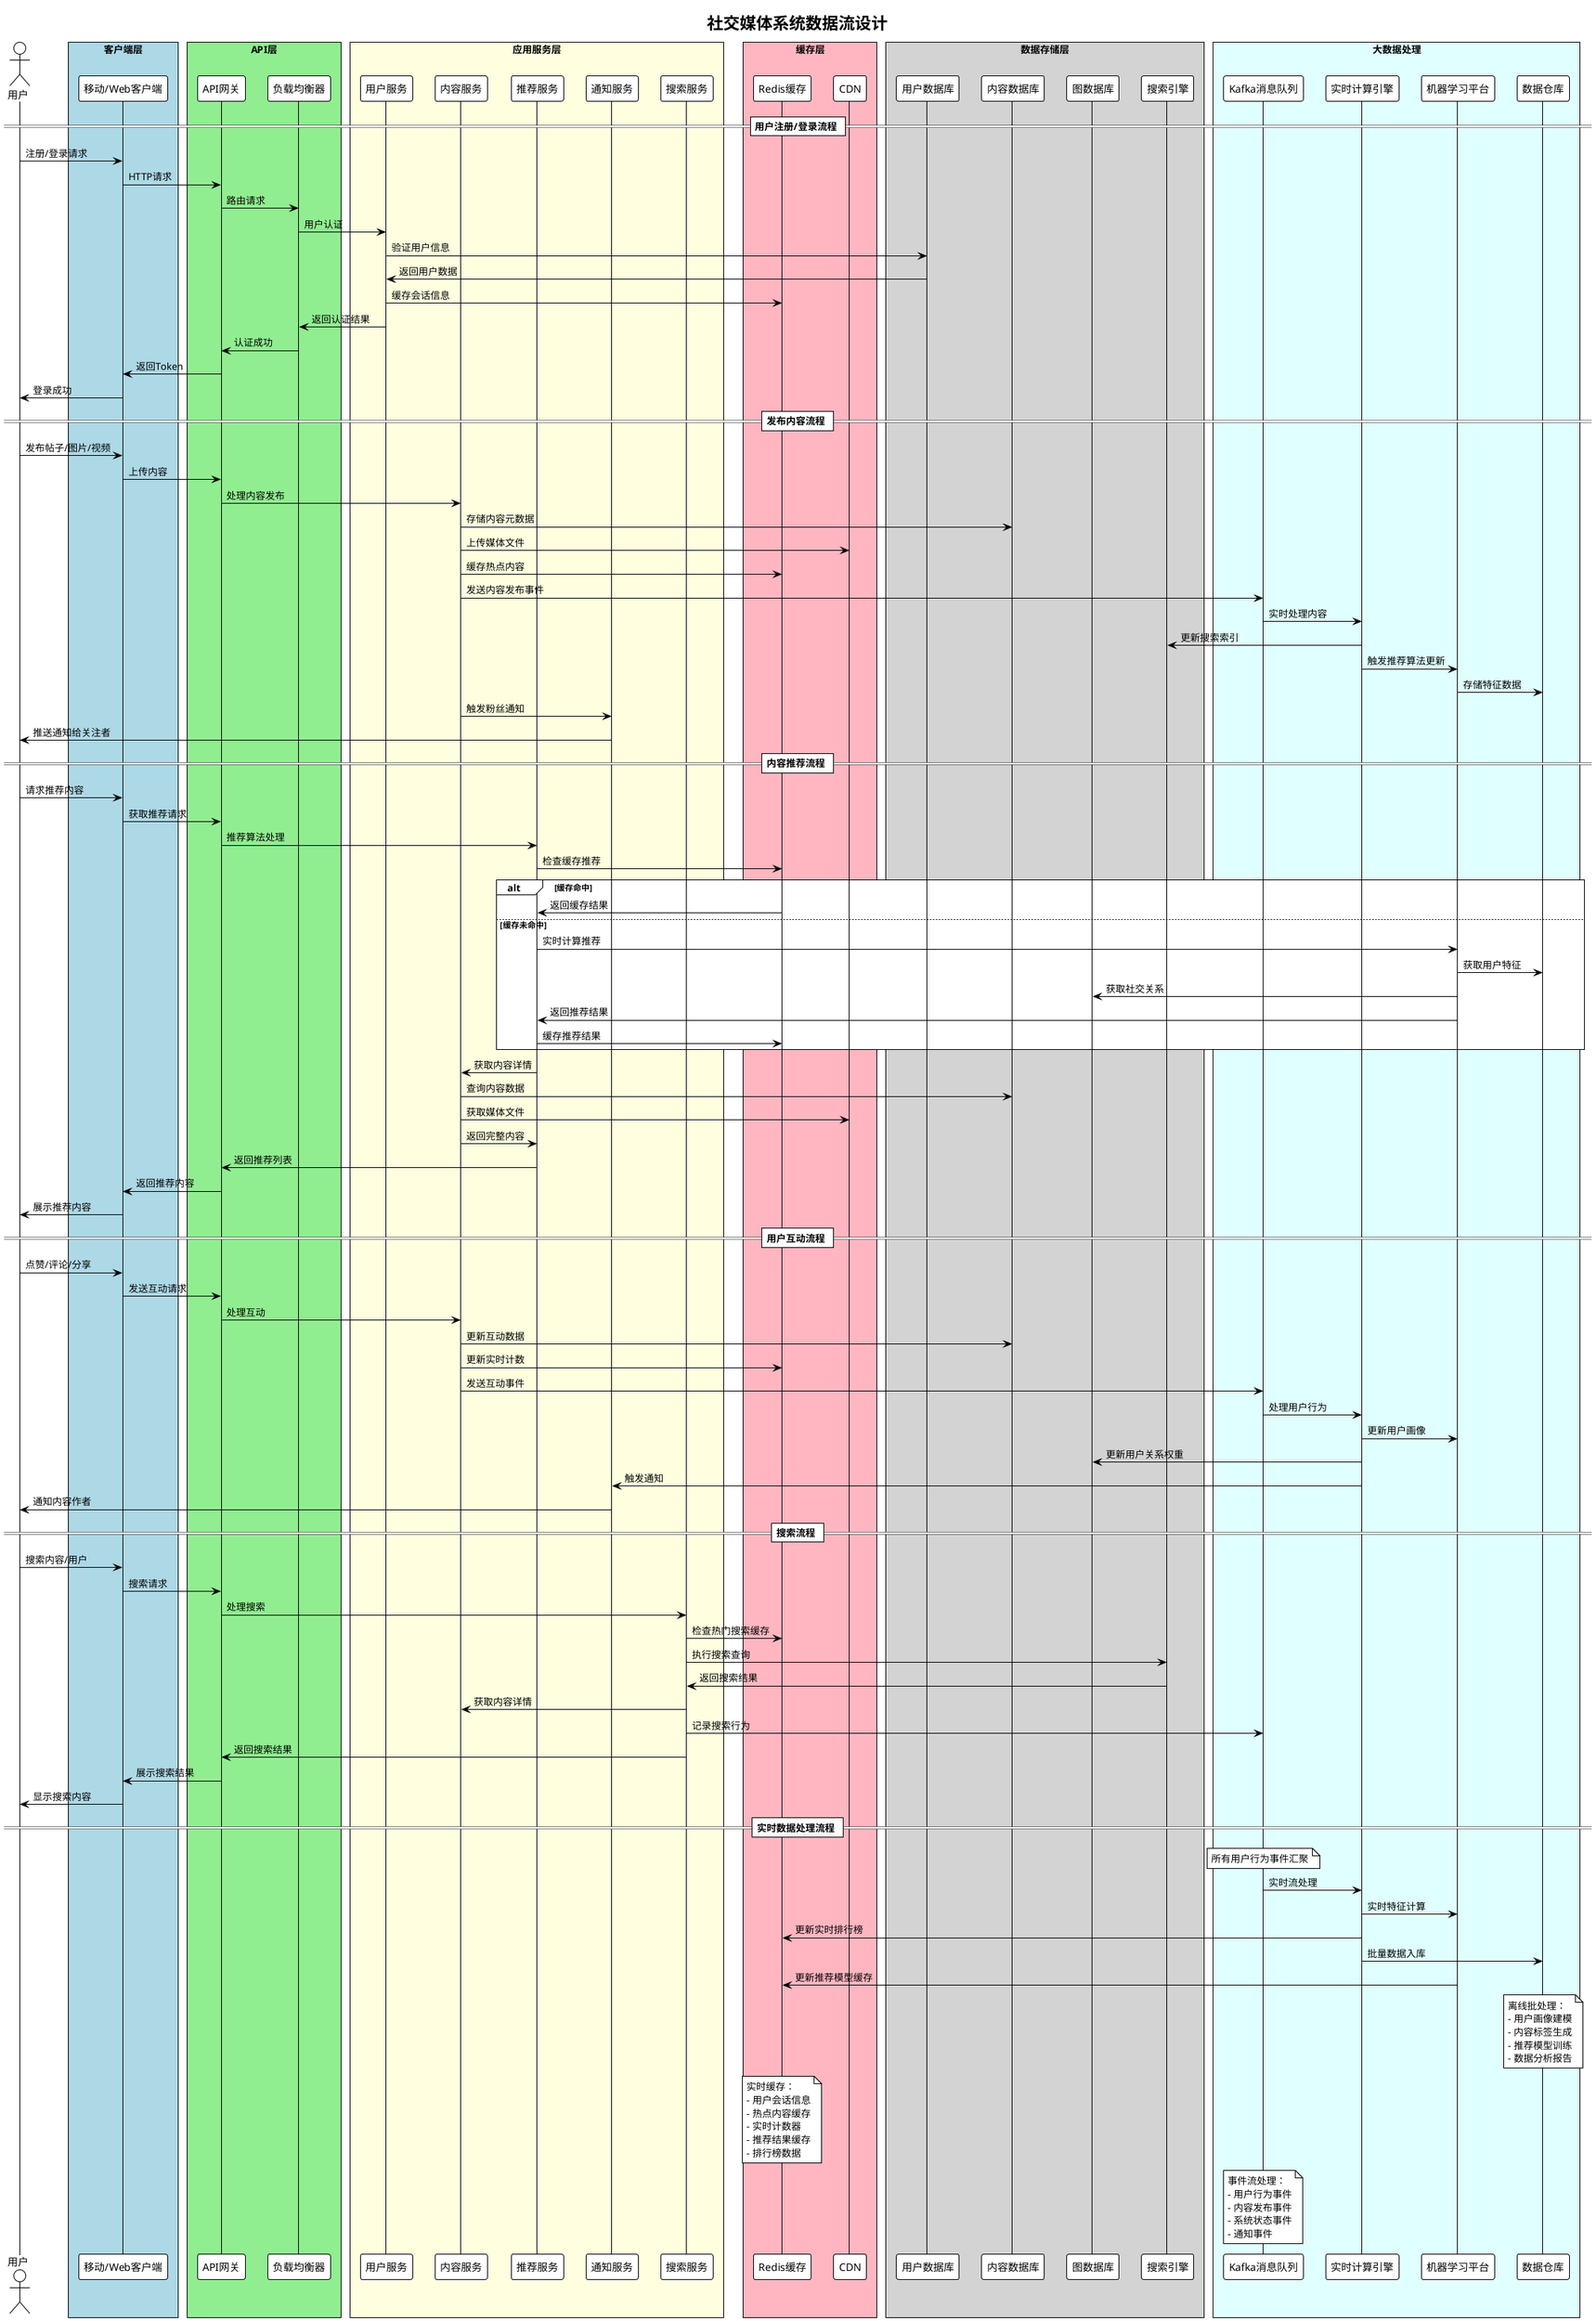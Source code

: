 @startuml
!theme plain
title 社交媒体系统数据流设计

actor "用户" as User

box "客户端层" #LightBlue
    participant "移动/Web客户端" as Client
end box

box "API层" #LightGreen
    participant "API网关" as Gateway
    participant "负载均衡器" as LB
end box

box "应用服务层" #LightYellow
    participant "用户服务" as UserService
    participant "内容服务" as ContentService
    participant "推荐服务" as RecommendationService
    participant "通知服务" as NotificationService
    participant "搜索服务" as SearchService
end box

box "缓存层" #LightPink
    participant "Redis缓存" as Redis
    participant "CDN" as CDN
end box

box "数据存储层" #LightGray
    participant "用户数据库" as UserDB
    participant "内容数据库" as ContentDB
    participant "图数据库" as GraphDB
    participant "搜索引擎" as SearchEngine
end box

box "大数据处理" #LightCyan
    participant "Kafka消息队列" as Kafka
    participant "实时计算引擎" as StreamProcessor
    participant "机器学习平台" as MLPlatform
    participant "数据仓库" as DataWarehouse
end box

== 用户注册/登录流程 ==
User -> Client: 注册/登录请求
Client -> Gateway: HTTP请求
Gateway -> LB: 路由请求
LB -> UserService: 用户认证
UserService -> UserDB: 验证用户信息
UserDB -> UserService: 返回用户数据
UserService -> Redis: 缓存会话信息
UserService -> LB: 返回认证结果
LB -> Gateway: 认证成功
Gateway -> Client: 返回Token
Client -> User: 登录成功

== 发布内容流程 ==
User -> Client: 发布帖子/图片/视频
Client -> Gateway: 上传内容
Gateway -> ContentService: 处理内容发布
ContentService -> ContentDB: 存储内容元数据
ContentService -> CDN: 上传媒体文件
ContentService -> Redis: 缓存热点内容
ContentService -> Kafka: 发送内容发布事件
Kafka -> StreamProcessor: 实时处理内容
StreamProcessor -> SearchEngine: 更新搜索索引
StreamProcessor -> MLPlatform: 触发推荐算法更新
MLPlatform -> DataWarehouse: 存储特征数据
ContentService -> NotificationService: 触发粉丝通知
NotificationService -> User: 推送通知给关注者

== 内容推荐流程 ==
User -> Client: 请求推荐内容
Client -> Gateway: 获取推荐请求
Gateway -> RecommendationService: 推荐算法处理
RecommendationService -> Redis: 检查缓存推荐
alt 缓存命中
    Redis -> RecommendationService: 返回缓存结果
else 缓存未命中
    RecommendationService -> MLPlatform: 实时计算推荐
    MLPlatform -> DataWarehouse: 获取用户特征
    MLPlatform -> GraphDB: 获取社交关系
    MLPlatform -> RecommendationService: 返回推荐结果
    RecommendationService -> Redis: 缓存推荐结果
end
RecommendationService -> ContentService: 获取内容详情
ContentService -> ContentDB: 查询内容数据
ContentService -> CDN: 获取媒体文件
ContentService -> RecommendationService: 返回完整内容
RecommendationService -> Gateway: 返回推荐列表
Gateway -> Client: 返回推荐内容
Client -> User: 展示推荐内容

== 用户互动流程 ==
User -> Client: 点赞/评论/分享
Client -> Gateway: 发送互动请求
Gateway -> ContentService: 处理互动
ContentService -> ContentDB: 更新互动数据
ContentService -> Redis: 更新实时计数
ContentService -> Kafka: 发送互动事件
Kafka -> StreamProcessor: 处理用户行为
StreamProcessor -> MLPlatform: 更新用户画像
StreamProcessor -> GraphDB: 更新用户关系权重
StreamProcessor -> NotificationService: 触发通知
NotificationService -> User: 通知内容作者

== 搜索流程 ==
User -> Client: 搜索内容/用户
Client -> Gateway: 搜索请求
Gateway -> SearchService: 处理搜索
SearchService -> Redis: 检查热门搜索缓存
SearchService -> SearchEngine: 执行搜索查询
SearchEngine -> SearchService: 返回搜索结果
SearchService -> ContentService: 获取内容详情
SearchService -> Kafka: 记录搜索行为
SearchService -> Gateway: 返回搜索结果
Gateway -> Client: 展示搜索结果
Client -> User: 显示搜索内容

== 实时数据处理流程 ==
note over Kafka: 所有用户行为事件汇聚
Kafka -> StreamProcessor: 实时流处理
StreamProcessor -> MLPlatform: 实时特征计算
StreamProcessor -> Redis: 更新实时排行榜
StreamProcessor -> DataWarehouse: 批量数据入库
MLPlatform -> Redis: 更新推荐模型缓存

note over DataWarehouse
    离线批处理：
    - 用户画像建模
    - 内容标签生成
    - 推荐模型训练
    - 数据分析报告
end note

note over Redis
    实时缓存：
    - 用户会话信息
    - 热点内容缓存
    - 实时计数器
    - 推荐结果缓存
    - 排行榜数据
end note

note over Kafka
    事件流处理：
    - 用户行为事件
    - 内容发布事件
    - 系统状态事件
    - 通知事件
end note

@enduml 